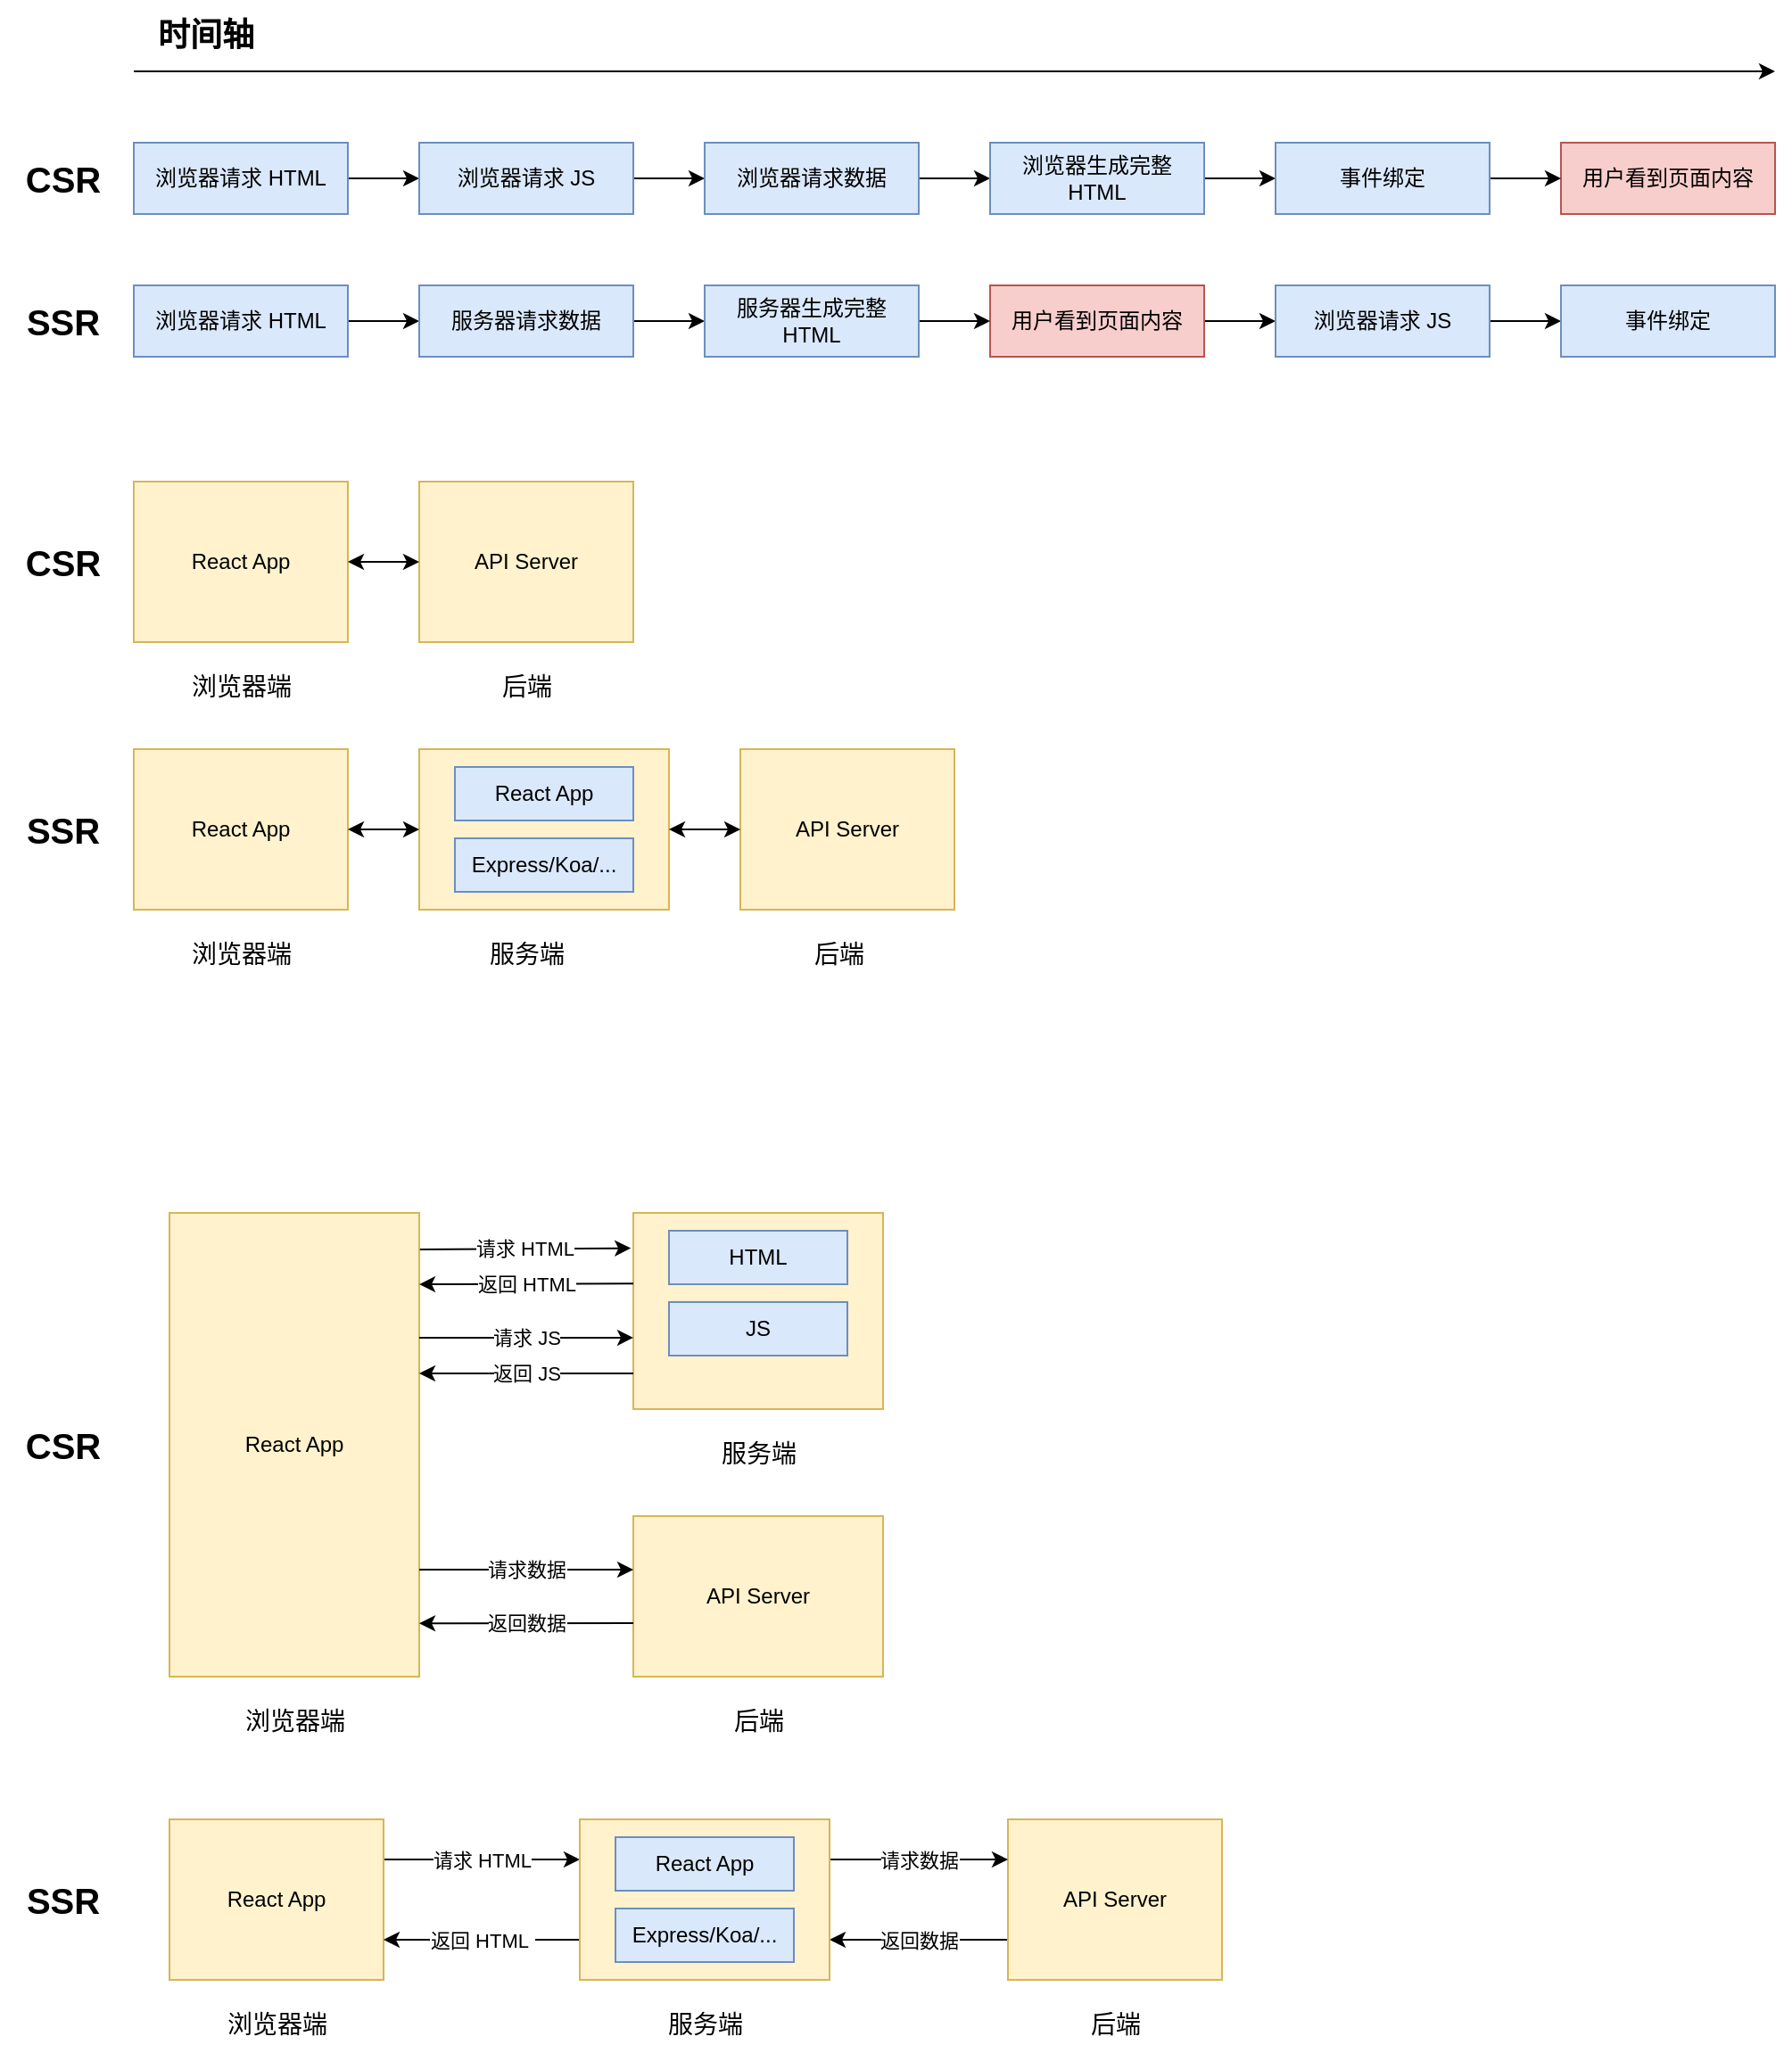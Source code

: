 <mxfile version="21.0.4" type="github">
  <diagram name="第 1 页" id="Dc70c8iUVvS1Q9qTM1lu">
    <mxGraphModel dx="1194" dy="766" grid="1" gridSize="10" guides="1" tooltips="1" connect="1" arrows="1" fold="1" page="0" pageScale="1" pageWidth="827" pageHeight="1169" math="0" shadow="0">
      <root>
        <mxCell id="0" />
        <mxCell id="1" parent="0" />
        <mxCell id="fsB3KkUO0RHxOK5EsC4q-1" value="" style="endArrow=classic;html=1;rounded=0;" parent="1" edge="1">
          <mxGeometry width="50" height="50" relative="1" as="geometry">
            <mxPoint x="120" y="80" as="sourcePoint" />
            <mxPoint x="1040" y="80" as="targetPoint" />
          </mxGeometry>
        </mxCell>
        <mxCell id="fsB3KkUO0RHxOK5EsC4q-2" value="时间轴" style="text;html=1;align=center;verticalAlign=middle;resizable=0;points=[];autosize=1;strokeColor=none;fillColor=none;fontStyle=1;fontSize=18;" parent="1" vertex="1">
          <mxGeometry x="120" y="40" width="80" height="40" as="geometry" />
        </mxCell>
        <mxCell id="fsB3KkUO0RHxOK5EsC4q-15" style="edgeStyle=orthogonalEdgeStyle;rounded=0;orthogonalLoop=1;jettySize=auto;html=1;exitX=1;exitY=0.5;exitDx=0;exitDy=0;entryX=0;entryY=0.5;entryDx=0;entryDy=0;" parent="1" source="fsB3KkUO0RHxOK5EsC4q-5" target="fsB3KkUO0RHxOK5EsC4q-8" edge="1">
          <mxGeometry relative="1" as="geometry" />
        </mxCell>
        <mxCell id="fsB3KkUO0RHxOK5EsC4q-5" value="浏览器请求 HTML" style="whiteSpace=wrap;html=1;fillColor=#dae8fc;strokeColor=#6c8ebf;" parent="1" vertex="1">
          <mxGeometry x="120" y="120" width="120" height="40" as="geometry" />
        </mxCell>
        <mxCell id="fsB3KkUO0RHxOK5EsC4q-6" value="CSR" style="text;html=1;align=center;verticalAlign=middle;resizable=0;points=[];autosize=1;strokeColor=none;fillColor=none;fontSize=20;fontStyle=1" parent="1" vertex="1">
          <mxGeometry x="45" y="120" width="70" height="40" as="geometry" />
        </mxCell>
        <mxCell id="fsB3KkUO0RHxOK5EsC4q-7" value="SSR" style="text;html=1;align=center;verticalAlign=middle;resizable=0;points=[];autosize=1;strokeColor=none;fillColor=none;fontSize=20;fontStyle=1" parent="1" vertex="1">
          <mxGeometry x="50" y="200" width="60" height="40" as="geometry" />
        </mxCell>
        <mxCell id="fsB3KkUO0RHxOK5EsC4q-16" style="edgeStyle=orthogonalEdgeStyle;rounded=0;orthogonalLoop=1;jettySize=auto;html=1;exitX=1;exitY=0.5;exitDx=0;exitDy=0;entryX=0;entryY=0.5;entryDx=0;entryDy=0;" parent="1" source="fsB3KkUO0RHxOK5EsC4q-8" target="fsB3KkUO0RHxOK5EsC4q-9" edge="1">
          <mxGeometry relative="1" as="geometry" />
        </mxCell>
        <mxCell id="fsB3KkUO0RHxOK5EsC4q-8" value="浏览器请求 JS" style="whiteSpace=wrap;html=1;fillColor=#dae8fc;strokeColor=#6c8ebf;" parent="1" vertex="1">
          <mxGeometry x="280" y="120" width="120" height="40" as="geometry" />
        </mxCell>
        <mxCell id="fsB3KkUO0RHxOK5EsC4q-17" style="edgeStyle=orthogonalEdgeStyle;rounded=0;orthogonalLoop=1;jettySize=auto;html=1;exitX=1;exitY=0.5;exitDx=0;exitDy=0;entryX=0;entryY=0.5;entryDx=0;entryDy=0;" parent="1" source="fsB3KkUO0RHxOK5EsC4q-9" target="fsB3KkUO0RHxOK5EsC4q-13" edge="1">
          <mxGeometry relative="1" as="geometry" />
        </mxCell>
        <mxCell id="fsB3KkUO0RHxOK5EsC4q-9" value="浏览器请求数据" style="whiteSpace=wrap;html=1;fillColor=#dae8fc;strokeColor=#6c8ebf;" parent="1" vertex="1">
          <mxGeometry x="440" y="120" width="120" height="40" as="geometry" />
        </mxCell>
        <mxCell id="fsB3KkUO0RHxOK5EsC4q-10" value="用户看到页面内容" style="whiteSpace=wrap;html=1;fillColor=#f8cecc;strokeColor=#b85450;" parent="1" vertex="1">
          <mxGeometry x="920" y="120" width="120" height="40" as="geometry" />
        </mxCell>
        <mxCell id="fsB3KkUO0RHxOK5EsC4q-21" style="edgeStyle=orthogonalEdgeStyle;rounded=0;orthogonalLoop=1;jettySize=auto;html=1;exitX=1;exitY=0.5;exitDx=0;exitDy=0;entryX=0;entryY=0.5;entryDx=0;entryDy=0;" parent="1" source="fsB3KkUO0RHxOK5EsC4q-11" target="fsB3KkUO0RHxOK5EsC4q-19" edge="1">
          <mxGeometry relative="1" as="geometry" />
        </mxCell>
        <mxCell id="fsB3KkUO0RHxOK5EsC4q-11" value="浏览器请求 HTML" style="whiteSpace=wrap;html=1;fillColor=#dae8fc;strokeColor=#6c8ebf;" parent="1" vertex="1">
          <mxGeometry x="120" y="200" width="120" height="40" as="geometry" />
        </mxCell>
        <mxCell id="_tp6gdPTZvECLP_P8t75-5" style="edgeStyle=orthogonalEdgeStyle;rounded=0;orthogonalLoop=1;jettySize=auto;html=1;exitX=1;exitY=0.5;exitDx=0;exitDy=0;entryX=0;entryY=0.5;entryDx=0;entryDy=0;" edge="1" parent="1" source="fsB3KkUO0RHxOK5EsC4q-12" target="_tp6gdPTZvECLP_P8t75-2">
          <mxGeometry relative="1" as="geometry" />
        </mxCell>
        <mxCell id="fsB3KkUO0RHxOK5EsC4q-12" value="用户看到页面内容" style="whiteSpace=wrap;html=1;fillColor=#f8cecc;strokeColor=#b85450;" parent="1" vertex="1">
          <mxGeometry x="600" y="200" width="120" height="40" as="geometry" />
        </mxCell>
        <mxCell id="_tp6gdPTZvECLP_P8t75-8" style="edgeStyle=orthogonalEdgeStyle;rounded=0;orthogonalLoop=1;jettySize=auto;html=1;exitX=1;exitY=0.5;exitDx=0;exitDy=0;entryX=0;entryY=0.5;entryDx=0;entryDy=0;" edge="1" parent="1" source="fsB3KkUO0RHxOK5EsC4q-13" target="_tp6gdPTZvECLP_P8t75-4">
          <mxGeometry relative="1" as="geometry" />
        </mxCell>
        <mxCell id="fsB3KkUO0RHxOK5EsC4q-13" value="浏览器生成完整 HTML" style="whiteSpace=wrap;html=1;fillColor=#dae8fc;strokeColor=#6c8ebf;" parent="1" vertex="1">
          <mxGeometry x="600" y="120" width="120" height="40" as="geometry" />
        </mxCell>
        <mxCell id="fsB3KkUO0RHxOK5EsC4q-22" style="edgeStyle=orthogonalEdgeStyle;rounded=0;orthogonalLoop=1;jettySize=auto;html=1;exitX=1;exitY=0.5;exitDx=0;exitDy=0;entryX=0;entryY=0.5;entryDx=0;entryDy=0;" parent="1" source="fsB3KkUO0RHxOK5EsC4q-19" target="fsB3KkUO0RHxOK5EsC4q-20" edge="1">
          <mxGeometry relative="1" as="geometry" />
        </mxCell>
        <mxCell id="fsB3KkUO0RHxOK5EsC4q-19" value="服务器请求数据" style="whiteSpace=wrap;html=1;fillColor=#dae8fc;strokeColor=#6c8ebf;" parent="1" vertex="1">
          <mxGeometry x="280" y="200" width="120" height="40" as="geometry" />
        </mxCell>
        <mxCell id="fsB3KkUO0RHxOK5EsC4q-23" style="edgeStyle=orthogonalEdgeStyle;rounded=0;orthogonalLoop=1;jettySize=auto;html=1;exitX=1;exitY=0.5;exitDx=0;exitDy=0;entryX=0;entryY=0.5;entryDx=0;entryDy=0;" parent="1" source="fsB3KkUO0RHxOK5EsC4q-20" target="fsB3KkUO0RHxOK5EsC4q-12" edge="1">
          <mxGeometry relative="1" as="geometry" />
        </mxCell>
        <mxCell id="fsB3KkUO0RHxOK5EsC4q-20" value="服务器生成完整 HTML" style="whiteSpace=wrap;html=1;fillColor=#dae8fc;strokeColor=#6c8ebf;" parent="1" vertex="1">
          <mxGeometry x="440" y="200" width="120" height="40" as="geometry" />
        </mxCell>
        <mxCell id="fsB3KkUO0RHxOK5EsC4q-24" value="CSR" style="text;html=1;align=center;verticalAlign=middle;resizable=0;points=[];autosize=1;strokeColor=none;fillColor=none;fontSize=20;fontStyle=1" parent="1" vertex="1">
          <mxGeometry x="45" y="335" width="70" height="40" as="geometry" />
        </mxCell>
        <mxCell id="fsB3KkUO0RHxOK5EsC4q-25" value="SSR" style="text;html=1;align=center;verticalAlign=middle;resizable=0;points=[];autosize=1;strokeColor=none;fillColor=none;fontSize=20;fontStyle=1" parent="1" vertex="1">
          <mxGeometry x="50" y="485" width="60" height="40" as="geometry" />
        </mxCell>
        <mxCell id="fsB3KkUO0RHxOK5EsC4q-26" value="React App&lt;br&gt;" style="whiteSpace=wrap;html=1;fillColor=#fff2cc;strokeColor=#d6b656;" parent="1" vertex="1">
          <mxGeometry x="120" y="310" width="120" height="90" as="geometry" />
        </mxCell>
        <mxCell id="fsB3KkUO0RHxOK5EsC4q-27" value="API Server" style="whiteSpace=wrap;html=1;fillColor=#fff2cc;strokeColor=#d6b656;" parent="1" vertex="1">
          <mxGeometry x="280" y="310" width="120" height="90" as="geometry" />
        </mxCell>
        <mxCell id="fsB3KkUO0RHxOK5EsC4q-28" value="浏览器端" style="text;html=1;align=center;verticalAlign=middle;resizable=0;points=[];autosize=1;strokeColor=none;fillColor=none;fontSize=14;" parent="1" vertex="1">
          <mxGeometry x="140" y="410" width="80" height="30" as="geometry" />
        </mxCell>
        <mxCell id="fsB3KkUO0RHxOK5EsC4q-30" value="后端" style="text;html=1;align=center;verticalAlign=middle;resizable=0;points=[];autosize=1;strokeColor=none;fillColor=none;fontSize=14;" parent="1" vertex="1">
          <mxGeometry x="315" y="410" width="50" height="30" as="geometry" />
        </mxCell>
        <mxCell id="fsB3KkUO0RHxOK5EsC4q-31" value="" style="endArrow=classic;startArrow=classic;html=1;rounded=0;exitX=1;exitY=0.5;exitDx=0;exitDy=0;entryX=0;entryY=0.5;entryDx=0;entryDy=0;" parent="1" source="fsB3KkUO0RHxOK5EsC4q-26" target="fsB3KkUO0RHxOK5EsC4q-27" edge="1">
          <mxGeometry width="50" height="50" relative="1" as="geometry">
            <mxPoint x="460" y="340" as="sourcePoint" />
            <mxPoint x="510" y="290" as="targetPoint" />
          </mxGeometry>
        </mxCell>
        <mxCell id="fsB3KkUO0RHxOK5EsC4q-32" value="React App&lt;br&gt;" style="whiteSpace=wrap;html=1;fillColor=#fff2cc;strokeColor=#d6b656;" parent="1" vertex="1">
          <mxGeometry x="120" y="460" width="120" height="90" as="geometry" />
        </mxCell>
        <mxCell id="fsB3KkUO0RHxOK5EsC4q-33" value="API Server" style="whiteSpace=wrap;html=1;fillColor=#fff2cc;strokeColor=#d6b656;" parent="1" vertex="1">
          <mxGeometry x="460" y="460" width="120" height="90" as="geometry" />
        </mxCell>
        <mxCell id="fsB3KkUO0RHxOK5EsC4q-34" value="浏览器端" style="text;html=1;align=center;verticalAlign=middle;resizable=0;points=[];autosize=1;strokeColor=none;fillColor=none;fontSize=14;" parent="1" vertex="1">
          <mxGeometry x="140" y="560" width="80" height="30" as="geometry" />
        </mxCell>
        <mxCell id="fsB3KkUO0RHxOK5EsC4q-35" value="后端" style="text;html=1;align=center;verticalAlign=middle;resizable=0;points=[];autosize=1;strokeColor=none;fillColor=none;fontSize=14;" parent="1" vertex="1">
          <mxGeometry x="490" y="560" width="50" height="30" as="geometry" />
        </mxCell>
        <mxCell id="fsB3KkUO0RHxOK5EsC4q-37" value="" style="whiteSpace=wrap;html=1;fillColor=#fff2cc;strokeColor=#d6b656;" parent="1" vertex="1">
          <mxGeometry x="280" y="460" width="140" height="90" as="geometry" />
        </mxCell>
        <mxCell id="fsB3KkUO0RHxOK5EsC4q-38" value="React App" style="rounded=0;whiteSpace=wrap;html=1;fillColor=#dae8fc;strokeColor=#6c8ebf;" parent="1" vertex="1">
          <mxGeometry x="300" y="470" width="100" height="30" as="geometry" />
        </mxCell>
        <mxCell id="fsB3KkUO0RHxOK5EsC4q-41" value="Express/Koa/..." style="rounded=0;whiteSpace=wrap;html=1;fillColor=#dae8fc;strokeColor=#6c8ebf;" parent="1" vertex="1">
          <mxGeometry x="300" y="510" width="100" height="30" as="geometry" />
        </mxCell>
        <mxCell id="fsB3KkUO0RHxOK5EsC4q-42" value="服务端" style="text;html=1;align=center;verticalAlign=middle;resizable=0;points=[];autosize=1;strokeColor=none;fillColor=none;fontSize=14;" parent="1" vertex="1">
          <mxGeometry x="305" y="560" width="70" height="30" as="geometry" />
        </mxCell>
        <mxCell id="fsB3KkUO0RHxOK5EsC4q-43" value="" style="endArrow=classic;startArrow=classic;html=1;rounded=0;exitX=1;exitY=0.5;exitDx=0;exitDy=0;entryX=0;entryY=0.5;entryDx=0;entryDy=0;" parent="1" source="fsB3KkUO0RHxOK5EsC4q-32" target="fsB3KkUO0RHxOK5EsC4q-37" edge="1">
          <mxGeometry width="50" height="50" relative="1" as="geometry">
            <mxPoint x="260" y="440" as="sourcePoint" />
            <mxPoint x="270" y="470" as="targetPoint" />
          </mxGeometry>
        </mxCell>
        <mxCell id="fsB3KkUO0RHxOK5EsC4q-44" value="" style="endArrow=classic;startArrow=classic;html=1;rounded=0;exitX=1;exitY=0.5;exitDx=0;exitDy=0;entryX=0;entryY=0.5;entryDx=0;entryDy=0;" parent="1" source="fsB3KkUO0RHxOK5EsC4q-37" target="fsB3KkUO0RHxOK5EsC4q-33" edge="1">
          <mxGeometry width="50" height="50" relative="1" as="geometry">
            <mxPoint x="260" y="375" as="sourcePoint" />
            <mxPoint x="300" y="375" as="targetPoint" />
          </mxGeometry>
        </mxCell>
        <mxCell id="fsB3KkUO0RHxOK5EsC4q-45" value="CSR" style="text;html=1;align=center;verticalAlign=middle;resizable=0;points=[];autosize=1;strokeColor=none;fillColor=none;fontSize=20;fontStyle=1" parent="1" vertex="1">
          <mxGeometry x="45" y="830" width="70" height="40" as="geometry" />
        </mxCell>
        <mxCell id="fsB3KkUO0RHxOK5EsC4q-46" value="SSR" style="text;html=1;align=center;verticalAlign=middle;resizable=0;points=[];autosize=1;strokeColor=none;fillColor=none;fontSize=20;fontStyle=1" parent="1" vertex="1">
          <mxGeometry x="50" y="1085" width="60" height="40" as="geometry" />
        </mxCell>
        <mxCell id="fsB3KkUO0RHxOK5EsC4q-47" value="React App&lt;br&gt;" style="whiteSpace=wrap;html=1;fillColor=#fff2cc;strokeColor=#d6b656;" parent="1" vertex="1">
          <mxGeometry x="140" y="720" width="140" height="260" as="geometry" />
        </mxCell>
        <mxCell id="fsB3KkUO0RHxOK5EsC4q-48" value="API Server" style="whiteSpace=wrap;html=1;fillColor=#fff2cc;strokeColor=#d6b656;" parent="1" vertex="1">
          <mxGeometry x="400" y="890" width="140" height="90" as="geometry" />
        </mxCell>
        <mxCell id="fsB3KkUO0RHxOK5EsC4q-49" value="浏览器端" style="text;html=1;align=center;verticalAlign=middle;resizable=0;points=[];autosize=1;strokeColor=none;fillColor=none;fontSize=14;" parent="1" vertex="1">
          <mxGeometry x="170" y="990" width="80" height="30" as="geometry" />
        </mxCell>
        <mxCell id="fsB3KkUO0RHxOK5EsC4q-50" value="后端" style="text;html=1;align=center;verticalAlign=middle;resizable=0;points=[];autosize=1;strokeColor=none;fillColor=none;fontSize=14;" parent="1" vertex="1">
          <mxGeometry x="445" y="990" width="50" height="30" as="geometry" />
        </mxCell>
        <mxCell id="fsB3KkUO0RHxOK5EsC4q-85" value="请求 HTML" style="edgeStyle=orthogonalEdgeStyle;rounded=0;orthogonalLoop=1;jettySize=auto;html=1;exitX=1;exitY=0.25;exitDx=0;exitDy=0;entryX=0;entryY=0.25;entryDx=0;entryDy=0;" parent="1" source="fsB3KkUO0RHxOK5EsC4q-52" target="fsB3KkUO0RHxOK5EsC4q-56" edge="1">
          <mxGeometry relative="1" as="geometry" />
        </mxCell>
        <mxCell id="fsB3KkUO0RHxOK5EsC4q-52" value="React App&lt;br&gt;" style="whiteSpace=wrap;html=1;fillColor=#fff2cc;strokeColor=#d6b656;" parent="1" vertex="1">
          <mxGeometry x="140" y="1060" width="120" height="90" as="geometry" />
        </mxCell>
        <mxCell id="fsB3KkUO0RHxOK5EsC4q-89" value="返回数据" style="edgeStyle=orthogonalEdgeStyle;rounded=0;orthogonalLoop=1;jettySize=auto;html=1;exitX=0;exitY=0.75;exitDx=0;exitDy=0;entryX=1;entryY=0.75;entryDx=0;entryDy=0;" parent="1" source="fsB3KkUO0RHxOK5EsC4q-53" target="fsB3KkUO0RHxOK5EsC4q-56" edge="1">
          <mxGeometry relative="1" as="geometry" />
        </mxCell>
        <mxCell id="fsB3KkUO0RHxOK5EsC4q-53" value="API Server" style="whiteSpace=wrap;html=1;fillColor=#fff2cc;strokeColor=#d6b656;" parent="1" vertex="1">
          <mxGeometry x="610" y="1060" width="120" height="90" as="geometry" />
        </mxCell>
        <mxCell id="fsB3KkUO0RHxOK5EsC4q-54" value="浏览器端" style="text;html=1;align=center;verticalAlign=middle;resizable=0;points=[];autosize=1;strokeColor=none;fillColor=none;fontSize=14;" parent="1" vertex="1">
          <mxGeometry x="160" y="1160" width="80" height="30" as="geometry" />
        </mxCell>
        <mxCell id="fsB3KkUO0RHxOK5EsC4q-55" value="后端" style="text;html=1;align=center;verticalAlign=middle;resizable=0;points=[];autosize=1;strokeColor=none;fillColor=none;fontSize=14;" parent="1" vertex="1">
          <mxGeometry x="645" y="1160" width="50" height="30" as="geometry" />
        </mxCell>
        <mxCell id="fsB3KkUO0RHxOK5EsC4q-86" value="返回 HTML&amp;nbsp;" style="edgeStyle=orthogonalEdgeStyle;rounded=0;orthogonalLoop=1;jettySize=auto;html=1;exitX=0;exitY=0.75;exitDx=0;exitDy=0;entryX=1;entryY=0.75;entryDx=0;entryDy=0;" parent="1" source="fsB3KkUO0RHxOK5EsC4q-56" target="fsB3KkUO0RHxOK5EsC4q-52" edge="1">
          <mxGeometry x="0.003" relative="1" as="geometry">
            <mxPoint as="offset" />
          </mxGeometry>
        </mxCell>
        <mxCell id="fsB3KkUO0RHxOK5EsC4q-88" value="请求数据" style="edgeStyle=orthogonalEdgeStyle;rounded=0;orthogonalLoop=1;jettySize=auto;html=1;exitX=1;exitY=0.25;exitDx=0;exitDy=0;entryX=0;entryY=0.25;entryDx=0;entryDy=0;" parent="1" source="fsB3KkUO0RHxOK5EsC4q-56" target="fsB3KkUO0RHxOK5EsC4q-53" edge="1">
          <mxGeometry relative="1" as="geometry" />
        </mxCell>
        <mxCell id="fsB3KkUO0RHxOK5EsC4q-56" value="" style="whiteSpace=wrap;html=1;fillColor=#fff2cc;strokeColor=#d6b656;" parent="1" vertex="1">
          <mxGeometry x="370" y="1060" width="140" height="90" as="geometry" />
        </mxCell>
        <mxCell id="fsB3KkUO0RHxOK5EsC4q-57" value="React App" style="rounded=0;whiteSpace=wrap;html=1;fillColor=#dae8fc;strokeColor=#6c8ebf;" parent="1" vertex="1">
          <mxGeometry x="390" y="1070" width="100" height="30" as="geometry" />
        </mxCell>
        <mxCell id="fsB3KkUO0RHxOK5EsC4q-58" value="Express/Koa/..." style="rounded=0;whiteSpace=wrap;html=1;fillColor=#dae8fc;strokeColor=#6c8ebf;" parent="1" vertex="1">
          <mxGeometry x="390" y="1110" width="100" height="30" as="geometry" />
        </mxCell>
        <mxCell id="fsB3KkUO0RHxOK5EsC4q-59" value="服务端" style="text;html=1;align=center;verticalAlign=middle;resizable=0;points=[];autosize=1;strokeColor=none;fillColor=none;fontSize=14;" parent="1" vertex="1">
          <mxGeometry x="405" y="1160" width="70" height="30" as="geometry" />
        </mxCell>
        <mxCell id="fsB3KkUO0RHxOK5EsC4q-63" value="" style="whiteSpace=wrap;html=1;fillColor=#fff2cc;strokeColor=#d6b656;" parent="1" vertex="1">
          <mxGeometry x="400" y="720" width="140" height="110" as="geometry" />
        </mxCell>
        <mxCell id="fsB3KkUO0RHxOK5EsC4q-64" value="HTML" style="rounded=0;whiteSpace=wrap;html=1;fillColor=#dae8fc;strokeColor=#6c8ebf;" parent="1" vertex="1">
          <mxGeometry x="420" y="730" width="100" height="30" as="geometry" />
        </mxCell>
        <mxCell id="fsB3KkUO0RHxOK5EsC4q-65" value="JS" style="rounded=0;whiteSpace=wrap;html=1;fillColor=#dae8fc;strokeColor=#6c8ebf;" parent="1" vertex="1">
          <mxGeometry x="420" y="770" width="100" height="30" as="geometry" />
        </mxCell>
        <mxCell id="fsB3KkUO0RHxOK5EsC4q-66" value="服务端" style="text;html=1;align=center;verticalAlign=middle;resizable=0;points=[];autosize=1;strokeColor=none;fillColor=none;fontSize=14;" parent="1" vertex="1">
          <mxGeometry x="435" y="840" width="70" height="30" as="geometry" />
        </mxCell>
        <mxCell id="fsB3KkUO0RHxOK5EsC4q-95" value="请求 HTML" style="endArrow=classic;html=1;rounded=0;exitX=1.003;exitY=0.079;exitDx=0;exitDy=0;exitPerimeter=0;entryX=-0.01;entryY=0.18;entryDx=0;entryDy=0;entryPerimeter=0;" parent="1" source="fsB3KkUO0RHxOK5EsC4q-47" target="fsB3KkUO0RHxOK5EsC4q-63" edge="1">
          <mxGeometry width="50" height="50" relative="1" as="geometry">
            <mxPoint x="440" y="880" as="sourcePoint" />
            <mxPoint x="390" y="740" as="targetPoint" />
          </mxGeometry>
        </mxCell>
        <mxCell id="fsB3KkUO0RHxOK5EsC4q-97" value="返回 HTML" style="endArrow=classic;html=1;rounded=0;exitX=0;exitY=0.36;exitDx=0;exitDy=0;exitPerimeter=0;entryX=1;entryY=0.154;entryDx=0;entryDy=0;entryPerimeter=0;" parent="1" source="fsB3KkUO0RHxOK5EsC4q-63" target="fsB3KkUO0RHxOK5EsC4q-47" edge="1">
          <mxGeometry width="50" height="50" relative="1" as="geometry">
            <mxPoint x="440" y="880" as="sourcePoint" />
            <mxPoint x="290" y="760" as="targetPoint" />
          </mxGeometry>
        </mxCell>
        <mxCell id="fsB3KkUO0RHxOK5EsC4q-99" value="请求 JS" style="endArrow=classic;html=1;rounded=0;exitX=1;exitY=0.269;exitDx=0;exitDy=0;exitPerimeter=0;entryX=0;entryY=0.636;entryDx=0;entryDy=0;entryPerimeter=0;" parent="1" source="fsB3KkUO0RHxOK5EsC4q-47" target="fsB3KkUO0RHxOK5EsC4q-63" edge="1">
          <mxGeometry width="50" height="50" relative="1" as="geometry">
            <mxPoint x="282" y="791" as="sourcePoint" />
            <mxPoint x="390" y="790" as="targetPoint" />
          </mxGeometry>
        </mxCell>
        <mxCell id="fsB3KkUO0RHxOK5EsC4q-100" value="返回 JS" style="endArrow=classic;html=1;rounded=0;exitX=0;exitY=0.818;exitDx=0;exitDy=0;exitPerimeter=0;entryX=1;entryY=0.346;entryDx=0;entryDy=0;entryPerimeter=0;" parent="1" source="fsB3KkUO0RHxOK5EsC4q-63" target="fsB3KkUO0RHxOK5EsC4q-47" edge="1">
          <mxGeometry width="50" height="50" relative="1" as="geometry">
            <mxPoint x="390" y="810" as="sourcePoint" />
            <mxPoint x="300" y="800" as="targetPoint" />
          </mxGeometry>
        </mxCell>
        <mxCell id="fsB3KkUO0RHxOK5EsC4q-101" value="请求数据" style="endArrow=classic;html=1;rounded=0;entryX=-0.01;entryY=0.18;entryDx=0;entryDy=0;entryPerimeter=0;" parent="1" edge="1">
          <mxGeometry width="50" height="50" relative="1" as="geometry">
            <mxPoint x="280" y="920" as="sourcePoint" />
            <mxPoint x="400" y="920" as="targetPoint" />
          </mxGeometry>
        </mxCell>
        <mxCell id="fsB3KkUO0RHxOK5EsC4q-102" value="返回数据" style="endArrow=classic;html=1;rounded=0;exitX=0;exitY=0.818;exitDx=0;exitDy=0;exitPerimeter=0;entryX=1;entryY=0.885;entryDx=0;entryDy=0;entryPerimeter=0;" parent="1" target="fsB3KkUO0RHxOK5EsC4q-47" edge="1">
          <mxGeometry width="50" height="50" relative="1" as="geometry">
            <mxPoint x="400" y="950" as="sourcePoint" />
            <mxPoint x="300" y="950" as="targetPoint" />
            <mxPoint as="offset" />
          </mxGeometry>
        </mxCell>
        <mxCell id="_tp6gdPTZvECLP_P8t75-6" style="edgeStyle=orthogonalEdgeStyle;rounded=0;orthogonalLoop=1;jettySize=auto;html=1;exitX=1;exitY=0.5;exitDx=0;exitDy=0;entryX=0;entryY=0.5;entryDx=0;entryDy=0;" edge="1" parent="1" source="_tp6gdPTZvECLP_P8t75-2" target="_tp6gdPTZvECLP_P8t75-3">
          <mxGeometry relative="1" as="geometry" />
        </mxCell>
        <mxCell id="_tp6gdPTZvECLP_P8t75-2" value="浏览器请求 JS" style="whiteSpace=wrap;html=1;fillColor=#dae8fc;strokeColor=#6c8ebf;" vertex="1" parent="1">
          <mxGeometry x="760" y="200" width="120" height="40" as="geometry" />
        </mxCell>
        <mxCell id="_tp6gdPTZvECLP_P8t75-3" value="事件绑定" style="whiteSpace=wrap;html=1;fillColor=#dae8fc;strokeColor=#6c8ebf;" vertex="1" parent="1">
          <mxGeometry x="920" y="200" width="120" height="40" as="geometry" />
        </mxCell>
        <mxCell id="_tp6gdPTZvECLP_P8t75-7" style="edgeStyle=orthogonalEdgeStyle;rounded=0;orthogonalLoop=1;jettySize=auto;html=1;exitX=1;exitY=0.5;exitDx=0;exitDy=0;entryX=0;entryY=0.5;entryDx=0;entryDy=0;" edge="1" parent="1" source="_tp6gdPTZvECLP_P8t75-4" target="fsB3KkUO0RHxOK5EsC4q-10">
          <mxGeometry relative="1" as="geometry" />
        </mxCell>
        <mxCell id="_tp6gdPTZvECLP_P8t75-4" value="事件绑定" style="whiteSpace=wrap;html=1;fillColor=#dae8fc;strokeColor=#6c8ebf;" vertex="1" parent="1">
          <mxGeometry x="760" y="120" width="120" height="40" as="geometry" />
        </mxCell>
      </root>
    </mxGraphModel>
  </diagram>
</mxfile>
